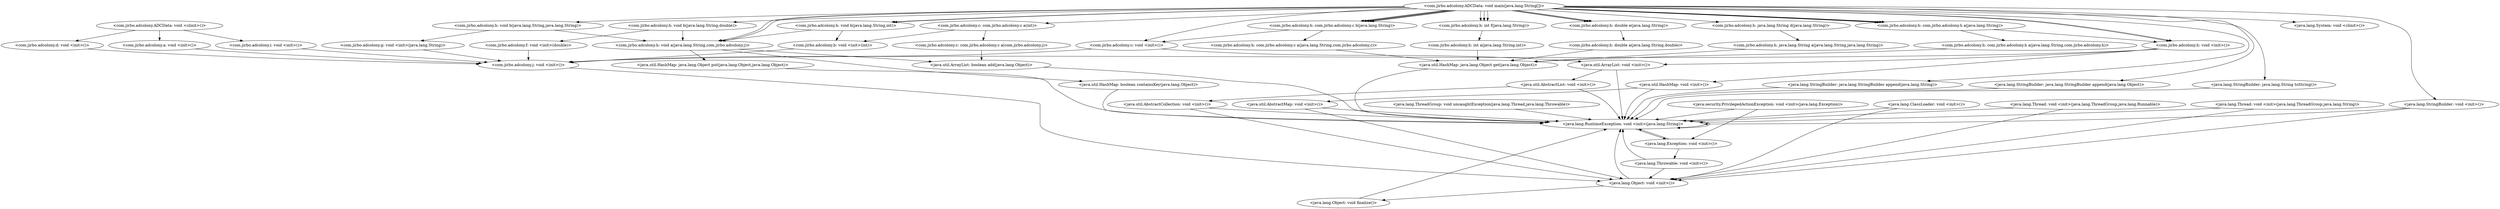 digraph CallGraph {
"<com.jirbo.adcolony.ADCData: void main(java.lang.String[])>" -> "<java.lang.System: void <clinit>()>";
"<com.jirbo.adcolony.ADCData: void main(java.lang.String[])>" -> "<java.lang.StringBuilder: void <init>()>";
"<com.jirbo.adcolony.ADCData: void main(java.lang.String[])>" -> "<com.jirbo.adcolony.h: void <init>()>";
"<com.jirbo.adcolony.ADCData: void main(java.lang.String[])>" -> "<com.jirbo.adcolony.c: void <init>()>";
"<com.jirbo.adcolony.ADCData: void main(java.lang.String[])>" -> "<com.jirbo.adcolony.h: void <init>()>";
"<com.jirbo.adcolony.ADCData: void <clinit>()>" -> "<com.jirbo.adcolony.i: void <init>()>";
"<com.jirbo.adcolony.ADCData: void <clinit>()>" -> "<com.jirbo.adcolony.d: void <init>()>";
"<com.jirbo.adcolony.ADCData: void <clinit>()>" -> "<com.jirbo.adcolony.a: void <init>()>";
"<java.lang.ThreadGroup: void uncaughtException(java.lang.Thread,java.lang.Throwable)>" -> "<java.lang.RuntimeException: void <init>(java.lang.String)>";
"<java.lang.ClassLoader: void <init>()>" -> "<java.lang.Object: void <init>()>";
"<java.lang.ClassLoader: void <init>()>" -> "<java.lang.RuntimeException: void <init>(java.lang.String)>";
"<java.security.PrivilegedActionException: void <init>(java.lang.Exception)>" -> "<java.lang.Exception: void <init>()>";
"<java.security.PrivilegedActionException: void <init>(java.lang.Exception)>" -> "<java.lang.RuntimeException: void <init>(java.lang.String)>";
"<java.lang.Thread: void <init>(java.lang.ThreadGroup,java.lang.Runnable)>" -> "<java.lang.Object: void <init>()>";
"<java.lang.Thread: void <init>(java.lang.ThreadGroup,java.lang.Runnable)>" -> "<java.lang.RuntimeException: void <init>(java.lang.String)>";
"<java.lang.Thread: void <init>(java.lang.ThreadGroup,java.lang.String)>" -> "<java.lang.Object: void <init>()>";
"<java.lang.Thread: void <init>(java.lang.ThreadGroup,java.lang.String)>" -> "<java.lang.RuntimeException: void <init>(java.lang.String)>";
"<java.lang.StringBuilder: void <init>()>" -> "<java.lang.Object: void <init>()>";
"<java.lang.StringBuilder: void <init>()>" -> "<java.lang.RuntimeException: void <init>(java.lang.String)>";
"<com.jirbo.adcolony.h: void <init>()>" -> "<com.jirbo.adcolony.j: void <init>()>";
"<com.jirbo.adcolony.h: void <init>()>" -> "<java.util.ArrayList: void <init>()>";
"<com.jirbo.adcolony.h: void <init>()>" -> "<java.util.HashMap: void <init>()>";
"<com.jirbo.adcolony.c: void <init>()>" -> "<com.jirbo.adcolony.j: void <init>()>";
"<com.jirbo.adcolony.c: void <init>()>" -> "<java.util.ArrayList: void <init>()>";
"<com.jirbo.adcolony.i: void <init>()>" -> "<com.jirbo.adcolony.j: void <init>()>";
"<com.jirbo.adcolony.d: void <init>()>" -> "<com.jirbo.adcolony.j: void <init>()>";
"<com.jirbo.adcolony.a: void <init>()>" -> "<com.jirbo.adcolony.j: void <init>()>";
"<java.lang.RuntimeException: void <init>(java.lang.String)>" -> "<java.lang.Exception: void <init>()>";
"<java.lang.RuntimeException: void <init>(java.lang.String)>" -> "<java.lang.RuntimeException: void <init>(java.lang.String)>";
"<java.lang.Object: void <init>()>" -> "<java.lang.Object: void finalize()>";
"<java.lang.Object: void <init>()>" -> "<java.lang.RuntimeException: void <init>(java.lang.String)>";
"<java.lang.Exception: void <init>()>" -> "<java.lang.Throwable: void <init>()>";
"<java.lang.Exception: void <init>()>" -> "<java.lang.RuntimeException: void <init>(java.lang.String)>";
"<com.jirbo.adcolony.j: void <init>()>" -> "<java.lang.Object: void <init>()>";
"<java.util.ArrayList: void <init>()>" -> "<java.util.AbstractList: void <init>()>";
"<java.util.ArrayList: void <init>()>" -> "<java.lang.RuntimeException: void <init>(java.lang.String)>";
"<java.util.HashMap: void <init>()>" -> "<java.util.AbstractMap: void <init>()>";
"<java.util.HashMap: void <init>()>" -> "<java.lang.RuntimeException: void <init>(java.lang.String)>";
"<java.lang.Object: void finalize()>" -> "<java.lang.RuntimeException: void <init>(java.lang.String)>";
"<java.lang.Throwable: void <init>()>" -> "<java.lang.Object: void <init>()>";
"<java.lang.Throwable: void <init>()>" -> "<java.lang.RuntimeException: void <init>(java.lang.String)>";
"<java.util.AbstractList: void <init>()>" -> "<java.util.AbstractCollection: void <init>()>";
"<java.util.AbstractList: void <init>()>" -> "<java.lang.RuntimeException: void <init>(java.lang.String)>";
"<java.util.AbstractMap: void <init>()>" -> "<java.lang.Object: void <init>()>";
"<java.util.AbstractMap: void <init>()>" -> "<java.lang.RuntimeException: void <init>(java.lang.String)>";
"<java.util.AbstractCollection: void <init>()>" -> "<java.lang.Object: void <init>()>";
"<java.util.AbstractCollection: void <init>()>" -> "<java.lang.RuntimeException: void <init>(java.lang.String)>";
"<com.jirbo.adcolony.ADCData: void main(java.lang.String[])>" -> "<java.lang.StringBuilder: java.lang.StringBuilder append(java.lang.String)>";
"<com.jirbo.adcolony.ADCData: void main(java.lang.String[])>" -> "<java.lang.StringBuilder: java.lang.StringBuilder append(java.lang.Object)>";
"<com.jirbo.adcolony.ADCData: void main(java.lang.String[])>" -> "<java.lang.StringBuilder: java.lang.String toString()>";
"<java.lang.StringBuilder: java.lang.StringBuilder append(java.lang.String)>" -> "<java.lang.RuntimeException: void <init>(java.lang.String)>";
"<java.lang.StringBuilder: java.lang.StringBuilder append(java.lang.Object)>" -> "<java.lang.RuntimeException: void <init>(java.lang.String)>";
"<java.lang.StringBuilder: java.lang.String toString()>" -> "<java.lang.RuntimeException: void <init>(java.lang.String)>";
"<com.jirbo.adcolony.ADCData: void main(java.lang.String[])>" -> "<com.jirbo.adcolony.h: void b(java.lang.String,int)>";
"<com.jirbo.adcolony.h: void b(java.lang.String,int)>" -> "<com.jirbo.adcolony.b: void <init>(int)>";
"<com.jirbo.adcolony.b: void <init>(int)>" -> "<com.jirbo.adcolony.j: void <init>()>";
"<com.jirbo.adcolony.h: void b(java.lang.String,int)>" -> "<com.jirbo.adcolony.h: void a(java.lang.String,com.jirbo.adcolony.j)>";
"<com.jirbo.adcolony.ADCData: void main(java.lang.String[])>" -> "<com.jirbo.adcolony.c: com.jirbo.adcolony.c a(int)>";
"<com.jirbo.adcolony.c: com.jirbo.adcolony.c a(int)>" -> "<com.jirbo.adcolony.b: void <init>(int)>";
"<com.jirbo.adcolony.c: com.jirbo.adcolony.c a(int)>" -> "<com.jirbo.adcolony.c: com.jirbo.adcolony.c a(com.jirbo.adcolony.j)>";
"<com.jirbo.adcolony.ADCData: void main(java.lang.String[])>" -> "<com.jirbo.adcolony.h: void b(java.lang.String,int)>";
"<com.jirbo.adcolony.ADCData: void main(java.lang.String[])>" -> "<com.jirbo.adcolony.h: void b(java.lang.String,double)>";
"<com.jirbo.adcolony.ADCData: void main(java.lang.String[])>" -> "<com.jirbo.adcolony.h: void b(java.lang.String,java.lang.String)>";
"<com.jirbo.adcolony.ADCData: void main(java.lang.String[])>" -> "<com.jirbo.adcolony.h: void a(java.lang.String,com.jirbo.adcolony.j)>";
"<com.jirbo.adcolony.ADCData: void main(java.lang.String[])>" -> "<com.jirbo.adcolony.h: void a(java.lang.String,com.jirbo.adcolony.j)>";
"<com.jirbo.adcolony.ADCData: void main(java.lang.String[])>" -> "<com.jirbo.adcolony.h: com.jirbo.adcolony.h a(java.lang.String)>";
"<com.jirbo.adcolony.ADCData: void main(java.lang.String[])>" -> "<com.jirbo.adcolony.h: com.jirbo.adcolony.c b(java.lang.String)>";
"<com.jirbo.adcolony.ADCData: void main(java.lang.String[])>" -> "<com.jirbo.adcolony.h: com.jirbo.adcolony.c b(java.lang.String)>";
"<com.jirbo.adcolony.ADCData: void main(java.lang.String[])>" -> "<com.jirbo.adcolony.h: int f(java.lang.String)>";
"<com.jirbo.adcolony.ADCData: void main(java.lang.String[])>" -> "<com.jirbo.adcolony.h: double e(java.lang.String)>";
"<com.jirbo.adcolony.ADCData: void main(java.lang.String[])>" -> "<com.jirbo.adcolony.h: int f(java.lang.String)>";
"<com.jirbo.adcolony.ADCData: void main(java.lang.String[])>" -> "<com.jirbo.adcolony.h: double e(java.lang.String)>";
"<com.jirbo.adcolony.ADCData: void main(java.lang.String[])>" -> "<com.jirbo.adcolony.h: java.lang.String d(java.lang.String)>";
"<com.jirbo.adcolony.ADCData: void main(java.lang.String[])>" -> "<com.jirbo.adcolony.h: double e(java.lang.String)>";
"<com.jirbo.adcolony.ADCData: void main(java.lang.String[])>" -> "<com.jirbo.adcolony.h: int f(java.lang.String)>";
"<com.jirbo.adcolony.ADCData: void main(java.lang.String[])>" -> "<com.jirbo.adcolony.h: com.jirbo.adcolony.c b(java.lang.String)>";
"<com.jirbo.adcolony.ADCData: void main(java.lang.String[])>" -> "<com.jirbo.adcolony.h: com.jirbo.adcolony.c b(java.lang.String)>";
"<com.jirbo.adcolony.ADCData: void main(java.lang.String[])>" -> "<com.jirbo.adcolony.h: com.jirbo.adcolony.c b(java.lang.String)>";
"<com.jirbo.adcolony.ADCData: void main(java.lang.String[])>" -> "<com.jirbo.adcolony.h: com.jirbo.adcolony.h a(java.lang.String)>";
"<com.jirbo.adcolony.ADCData: void main(java.lang.String[])>" -> "<com.jirbo.adcolony.h: com.jirbo.adcolony.h a(java.lang.String)>";
"<com.jirbo.adcolony.ADCData: void main(java.lang.String[])>" -> "<com.jirbo.adcolony.h: com.jirbo.adcolony.h a(java.lang.String)>";
"<com.jirbo.adcolony.h: void b(java.lang.String,double)>" -> "<com.jirbo.adcolony.f: void <init>(double)>";
"<com.jirbo.adcolony.h: void b(java.lang.String,java.lang.String)>" -> "<com.jirbo.adcolony.g: void <init>(java.lang.String)>";
"<com.jirbo.adcolony.h: com.jirbo.adcolony.h a(java.lang.String)>" -> "<com.jirbo.adcolony.h: void <init>()>";
"<com.jirbo.adcolony.h: com.jirbo.adcolony.c b(java.lang.String)>" -> "<com.jirbo.adcolony.c: void <init>()>";
"<com.jirbo.adcolony.f: void <init>(double)>" -> "<com.jirbo.adcolony.j: void <init>()>";
"<com.jirbo.adcolony.g: void <init>(java.lang.String)>" -> "<com.jirbo.adcolony.j: void <init>()>";
"<com.jirbo.adcolony.h: java.lang.String d(java.lang.String)>" -> "<com.jirbo.adcolony.h: java.lang.String a(java.lang.String,java.lang.String)>";
"<com.jirbo.adcolony.h: double e(java.lang.String)>" -> "<com.jirbo.adcolony.h: double a(java.lang.String,double)>";
"<com.jirbo.adcolony.h: int f(java.lang.String)>" -> "<com.jirbo.adcolony.h: int a(java.lang.String,int)>";
"<com.jirbo.adcolony.h: com.jirbo.adcolony.c b(java.lang.String)>" -> "<com.jirbo.adcolony.h: com.jirbo.adcolony.c a(java.lang.String,com.jirbo.adcolony.c)>";
"<com.jirbo.adcolony.h: com.jirbo.adcolony.h a(java.lang.String)>" -> "<com.jirbo.adcolony.h: com.jirbo.adcolony.h a(java.lang.String,com.jirbo.adcolony.h)>";
"<com.jirbo.adcolony.h: void b(java.lang.String,java.lang.String)>" -> "<com.jirbo.adcolony.h: void a(java.lang.String,com.jirbo.adcolony.j)>";
"<com.jirbo.adcolony.h: void b(java.lang.String,double)>" -> "<com.jirbo.adcolony.h: void a(java.lang.String,com.jirbo.adcolony.j)>";
"<com.jirbo.adcolony.h: com.jirbo.adcolony.h a(java.lang.String,com.jirbo.adcolony.h)>" -> "<java.util.HashMap: java.lang.Object get(java.lang.Object)>";
"<java.util.HashMap: java.lang.Object get(java.lang.Object)>" -> "<java.lang.RuntimeException: void <init>(java.lang.String)>";
"<com.jirbo.adcolony.h: com.jirbo.adcolony.c a(java.lang.String,com.jirbo.adcolony.c)>" -> "<java.util.HashMap: java.lang.Object get(java.lang.Object)>";
"<com.jirbo.adcolony.h: int a(java.lang.String,int)>" -> "<java.util.HashMap: java.lang.Object get(java.lang.Object)>";
"<com.jirbo.adcolony.h: double a(java.lang.String,double)>" -> "<java.util.HashMap: java.lang.Object get(java.lang.Object)>";
"<com.jirbo.adcolony.h: java.lang.String a(java.lang.String,java.lang.String)>" -> "<java.util.HashMap: java.lang.Object get(java.lang.Object)>";
"<com.jirbo.adcolony.c: com.jirbo.adcolony.c a(com.jirbo.adcolony.j)>" -> "<java.util.ArrayList: boolean add(java.lang.Object)>";
"<java.util.ArrayList: boolean add(java.lang.Object)>" -> "<java.lang.RuntimeException: void <init>(java.lang.String)>";
"<com.jirbo.adcolony.h: void a(java.lang.String,com.jirbo.adcolony.j)>" -> "<java.util.ArrayList: boolean add(java.lang.Object)>";
"<com.jirbo.adcolony.h: void a(java.lang.String,com.jirbo.adcolony.j)>" -> "<java.util.HashMap: boolean containsKey(java.lang.Object)>";
"<com.jirbo.adcolony.h: void a(java.lang.String,com.jirbo.adcolony.j)>" -> "<java.util.HashMap: java.lang.Object put(java.lang.Object,java.lang.Object)>";
"<java.util.HashMap: boolean containsKey(java.lang.Object)>" -> "<java.lang.RuntimeException: void <init>(java.lang.String)>";
"<java.util.HashMap: java.lang.Object put(java.lang.Object,java.lang.Object)>" -> "<java.lang.RuntimeException: void <init>(java.lang.String)>";
}
